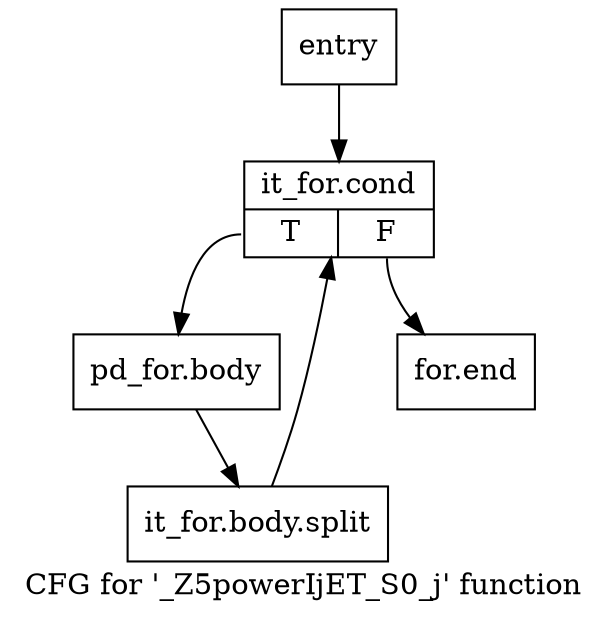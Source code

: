 digraph "CFG for '_Z5powerIjET_S0_j' function" {
	label="CFG for '_Z5powerIjET_S0_j' function";

	Node0x6084310 [shape=record,label="{entry}"];
	Node0x6084310 -> Node0x6084360;
	Node0x6084360 [shape=record,label="{it_for.cond|{<s0>T|<s1>F}}"];
	Node0x6084360:s0 -> Node0x60843b0;
	Node0x6084360:s1 -> Node0x6084400;
	Node0x60843b0 [shape=record,label="{pd_for.body}"];
	Node0x60843b0 -> Node0xab8d900;
	Node0xab8d900 [shape=record,label="{it_for.body.split}"];
	Node0xab8d900 -> Node0x6084360;
	Node0x6084400 [shape=record,label="{for.end}"];
}
